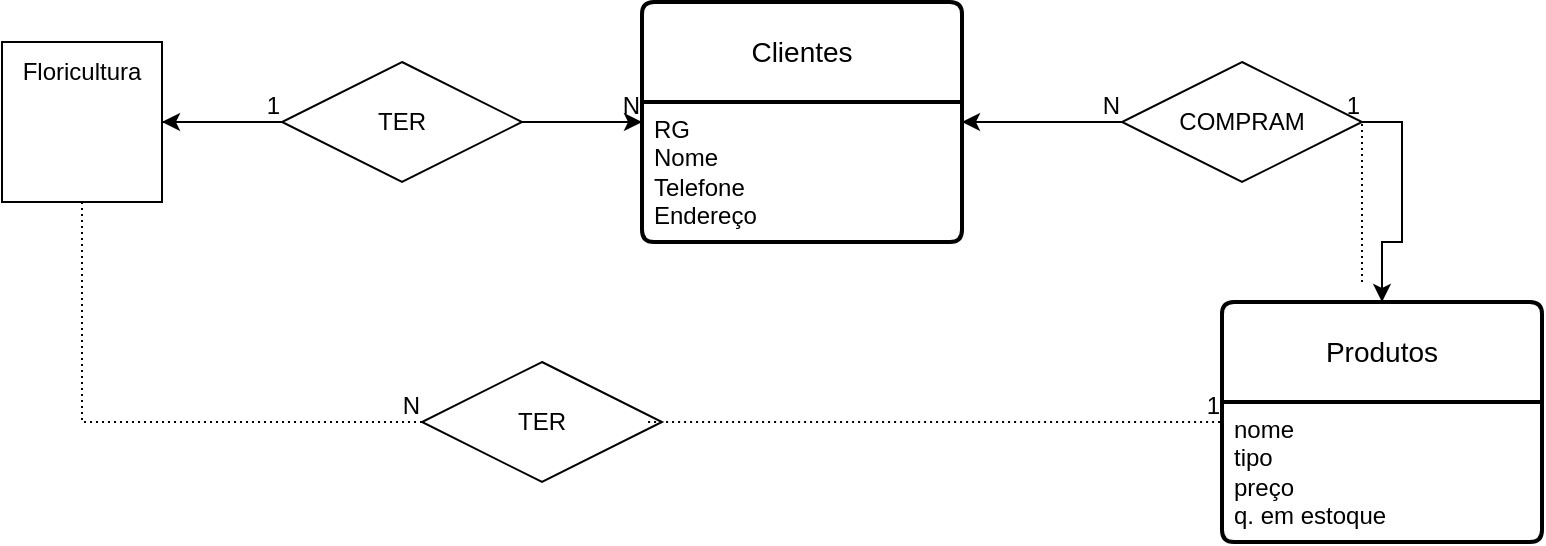 <mxfile version="21.6.9" type="github">
  <diagram id="R2lEEEUBdFMjLlhIrx00" name="Page-1">
    <mxGraphModel dx="1434" dy="718" grid="1" gridSize="10" guides="1" tooltips="1" connect="1" arrows="1" fold="1" page="1" pageScale="1" pageWidth="850" pageHeight="1100" math="0" shadow="0" extFonts="Permanent Marker^https://fonts.googleapis.com/css?family=Permanent+Marker">
      <root>
        <mxCell id="0" />
        <mxCell id="1" parent="0" />
        <mxCell id="4oizr3qvmyXrHhctFyMh-1" value="" style="whiteSpace=wrap;html=1;aspect=fixed;" vertex="1" parent="1">
          <mxGeometry x="40" y="120" width="80" height="80" as="geometry" />
        </mxCell>
        <mxCell id="4oizr3qvmyXrHhctFyMh-2" value="Floricultura" style="text;strokeColor=none;align=center;fillColor=none;html=1;verticalAlign=middle;whiteSpace=wrap;rounded=0;" vertex="1" parent="1">
          <mxGeometry x="50" y="120" width="60" height="30" as="geometry" />
        </mxCell>
        <mxCell id="4oizr3qvmyXrHhctFyMh-3" value="" style="endArrow=none;html=1;rounded=0;dashed=1;dashPattern=1 2;exitX=1;exitY=0.5;exitDx=0;exitDy=0;" edge="1" parent="1" source="4oizr3qvmyXrHhctFyMh-1">
          <mxGeometry relative="1" as="geometry">
            <mxPoint x="340" y="380" as="sourcePoint" />
            <mxPoint x="180" y="160" as="targetPoint" />
            <Array as="points" />
          </mxGeometry>
        </mxCell>
        <mxCell id="4oizr3qvmyXrHhctFyMh-4" value="1" style="resizable=0;html=1;whiteSpace=wrap;align=right;verticalAlign=bottom;" connectable="0" vertex="1" parent="4oizr3qvmyXrHhctFyMh-3">
          <mxGeometry x="1" relative="1" as="geometry" />
        </mxCell>
        <mxCell id="4oizr3qvmyXrHhctFyMh-7" style="edgeStyle=orthogonalEdgeStyle;rounded=0;orthogonalLoop=1;jettySize=auto;html=1;entryX=1;entryY=0.5;entryDx=0;entryDy=0;" edge="1" parent="1" source="4oizr3qvmyXrHhctFyMh-6" target="4oizr3qvmyXrHhctFyMh-1">
          <mxGeometry relative="1" as="geometry" />
        </mxCell>
        <mxCell id="4oizr3qvmyXrHhctFyMh-13" style="edgeStyle=orthogonalEdgeStyle;rounded=0;orthogonalLoop=1;jettySize=auto;html=1;exitX=1;exitY=0.5;exitDx=0;exitDy=0;entryX=0;entryY=0.143;entryDx=0;entryDy=0;entryPerimeter=0;" edge="1" parent="1" source="4oizr3qvmyXrHhctFyMh-6" target="4oizr3qvmyXrHhctFyMh-11">
          <mxGeometry relative="1" as="geometry" />
        </mxCell>
        <mxCell id="4oizr3qvmyXrHhctFyMh-6" value="TER" style="shape=rhombus;perimeter=rhombusPerimeter;whiteSpace=wrap;html=1;align=center;" vertex="1" parent="1">
          <mxGeometry x="180" y="130" width="120" height="60" as="geometry" />
        </mxCell>
        <mxCell id="4oizr3qvmyXrHhctFyMh-8" value="" style="endArrow=none;html=1;rounded=0;dashed=1;dashPattern=1 2;exitX=1;exitY=0.5;exitDx=0;exitDy=0;" edge="1" parent="1" source="4oizr3qvmyXrHhctFyMh-6" target="4oizr3qvmyXrHhctFyMh-10">
          <mxGeometry relative="1" as="geometry">
            <mxPoint x="340" y="380" as="sourcePoint" />
            <mxPoint x="360" y="160" as="targetPoint" />
          </mxGeometry>
        </mxCell>
        <mxCell id="4oizr3qvmyXrHhctFyMh-9" value="N" style="resizable=0;html=1;whiteSpace=wrap;align=right;verticalAlign=bottom;" connectable="0" vertex="1" parent="4oizr3qvmyXrHhctFyMh-8">
          <mxGeometry x="1" relative="1" as="geometry" />
        </mxCell>
        <mxCell id="4oizr3qvmyXrHhctFyMh-10" value="Clientes" style="swimlane;childLayout=stackLayout;horizontal=1;startSize=50;horizontalStack=0;rounded=1;fontSize=14;fontStyle=0;strokeWidth=2;resizeParent=0;resizeLast=1;shadow=0;dashed=0;align=center;arcSize=4;whiteSpace=wrap;html=1;" vertex="1" parent="1">
          <mxGeometry x="360" y="100" width="160" height="120" as="geometry" />
        </mxCell>
        <mxCell id="4oizr3qvmyXrHhctFyMh-11" value="&lt;div&gt;RG&lt;/div&gt;&lt;div&gt;Nome&lt;/div&gt;&lt;div&gt;Telefone&lt;/div&gt;&lt;div&gt;Endereço&lt;br&gt;&lt;/div&gt;" style="align=left;strokeColor=none;fillColor=none;spacingLeft=4;fontSize=12;verticalAlign=top;resizable=0;rotatable=0;part=1;html=1;" vertex="1" parent="4oizr3qvmyXrHhctFyMh-10">
          <mxGeometry y="50" width="160" height="70" as="geometry" />
        </mxCell>
        <mxCell id="4oizr3qvmyXrHhctFyMh-21" style="edgeStyle=orthogonalEdgeStyle;rounded=0;orthogonalLoop=1;jettySize=auto;html=1;exitX=1;exitY=0.5;exitDx=0;exitDy=0;" edge="1" parent="1" source="4oizr3qvmyXrHhctFyMh-14" target="4oizr3qvmyXrHhctFyMh-19">
          <mxGeometry relative="1" as="geometry" />
        </mxCell>
        <mxCell id="4oizr3qvmyXrHhctFyMh-22" style="edgeStyle=orthogonalEdgeStyle;rounded=0;orthogonalLoop=1;jettySize=auto;html=1;exitX=0;exitY=0.5;exitDx=0;exitDy=0;entryX=1;entryY=0.5;entryDx=0;entryDy=0;" edge="1" parent="1" source="4oizr3qvmyXrHhctFyMh-14" target="4oizr3qvmyXrHhctFyMh-10">
          <mxGeometry relative="1" as="geometry" />
        </mxCell>
        <mxCell id="4oizr3qvmyXrHhctFyMh-14" value="COMPRAM" style="shape=rhombus;perimeter=rhombusPerimeter;whiteSpace=wrap;html=1;align=center;" vertex="1" parent="1">
          <mxGeometry x="600" y="130" width="120" height="60" as="geometry" />
        </mxCell>
        <mxCell id="4oizr3qvmyXrHhctFyMh-15" value="" style="endArrow=none;html=1;rounded=0;dashed=1;dashPattern=1 2;exitX=1;exitY=0.5;exitDx=0;exitDy=0;entryX=0;entryY=0.5;entryDx=0;entryDy=0;" edge="1" parent="1" source="4oizr3qvmyXrHhctFyMh-10" target="4oizr3qvmyXrHhctFyMh-14">
          <mxGeometry relative="1" as="geometry">
            <mxPoint x="340" y="380" as="sourcePoint" />
            <mxPoint x="500" y="380" as="targetPoint" />
          </mxGeometry>
        </mxCell>
        <mxCell id="4oizr3qvmyXrHhctFyMh-16" value="N" style="resizable=0;html=1;whiteSpace=wrap;align=right;verticalAlign=bottom;" connectable="0" vertex="1" parent="4oizr3qvmyXrHhctFyMh-15">
          <mxGeometry x="1" relative="1" as="geometry" />
        </mxCell>
        <mxCell id="4oizr3qvmyXrHhctFyMh-17" value="" style="endArrow=none;html=1;rounded=0;dashed=1;dashPattern=1 2;entryX=1;entryY=0.5;entryDx=0;entryDy=0;" edge="1" parent="1" target="4oizr3qvmyXrHhctFyMh-14">
          <mxGeometry relative="1" as="geometry">
            <mxPoint x="720" y="240" as="sourcePoint" />
            <mxPoint x="500" y="380" as="targetPoint" />
          </mxGeometry>
        </mxCell>
        <mxCell id="4oizr3qvmyXrHhctFyMh-18" value="1" style="resizable=0;html=1;whiteSpace=wrap;align=right;verticalAlign=bottom;" connectable="0" vertex="1" parent="4oizr3qvmyXrHhctFyMh-17">
          <mxGeometry x="1" relative="1" as="geometry" />
        </mxCell>
        <mxCell id="4oizr3qvmyXrHhctFyMh-19" value="Produtos" style="swimlane;childLayout=stackLayout;horizontal=1;startSize=50;horizontalStack=0;rounded=1;fontSize=14;fontStyle=0;strokeWidth=2;resizeParent=0;resizeLast=1;shadow=0;dashed=0;align=center;arcSize=4;whiteSpace=wrap;html=1;" vertex="1" parent="1">
          <mxGeometry x="650" y="250" width="160" height="120" as="geometry" />
        </mxCell>
        <mxCell id="4oizr3qvmyXrHhctFyMh-20" value="&lt;div&gt;nome&lt;/div&gt;&lt;div&gt;tipo&lt;/div&gt;&lt;div&gt;preço&lt;/div&gt;&lt;div&gt;q. em estoque&lt;br&gt;&lt;/div&gt;" style="align=left;strokeColor=none;fillColor=none;spacingLeft=4;fontSize=12;verticalAlign=top;resizable=0;rotatable=0;part=1;html=1;" vertex="1" parent="4oizr3qvmyXrHhctFyMh-19">
          <mxGeometry y="50" width="160" height="70" as="geometry" />
        </mxCell>
        <mxCell id="4oizr3qvmyXrHhctFyMh-25" value="TER" style="shape=rhombus;perimeter=rhombusPerimeter;whiteSpace=wrap;html=1;align=center;" vertex="1" parent="1">
          <mxGeometry x="250" y="280" width="120" height="60" as="geometry" />
        </mxCell>
        <mxCell id="4oizr3qvmyXrHhctFyMh-27" value="" style="endArrow=none;html=1;rounded=0;dashed=1;dashPattern=1 2;exitX=0.942;exitY=0.5;exitDx=0;exitDy=0;exitPerimeter=0;entryX=0;entryY=0.143;entryDx=0;entryDy=0;entryPerimeter=0;" edge="1" parent="1" source="4oizr3qvmyXrHhctFyMh-25" target="4oizr3qvmyXrHhctFyMh-20">
          <mxGeometry relative="1" as="geometry">
            <mxPoint x="340" y="380" as="sourcePoint" />
            <mxPoint x="610" y="310" as="targetPoint" />
          </mxGeometry>
        </mxCell>
        <mxCell id="4oizr3qvmyXrHhctFyMh-28" value="1" style="resizable=0;html=1;whiteSpace=wrap;align=right;verticalAlign=bottom;" connectable="0" vertex="1" parent="4oizr3qvmyXrHhctFyMh-27">
          <mxGeometry x="1" relative="1" as="geometry" />
        </mxCell>
        <mxCell id="4oizr3qvmyXrHhctFyMh-29" value="" style="endArrow=none;html=1;rounded=0;dashed=1;dashPattern=1 2;entryX=0;entryY=0.5;entryDx=0;entryDy=0;exitX=0.5;exitY=1;exitDx=0;exitDy=0;" edge="1" parent="1" source="4oizr3qvmyXrHhctFyMh-1" target="4oizr3qvmyXrHhctFyMh-25">
          <mxGeometry relative="1" as="geometry">
            <mxPoint x="340" y="380" as="sourcePoint" />
            <mxPoint x="500" y="380" as="targetPoint" />
            <Array as="points">
              <mxPoint x="80" y="310" />
            </Array>
          </mxGeometry>
        </mxCell>
        <mxCell id="4oizr3qvmyXrHhctFyMh-30" value="N" style="resizable=0;html=1;whiteSpace=wrap;align=right;verticalAlign=bottom;" connectable="0" vertex="1" parent="4oizr3qvmyXrHhctFyMh-29">
          <mxGeometry x="1" relative="1" as="geometry" />
        </mxCell>
      </root>
    </mxGraphModel>
  </diagram>
</mxfile>

